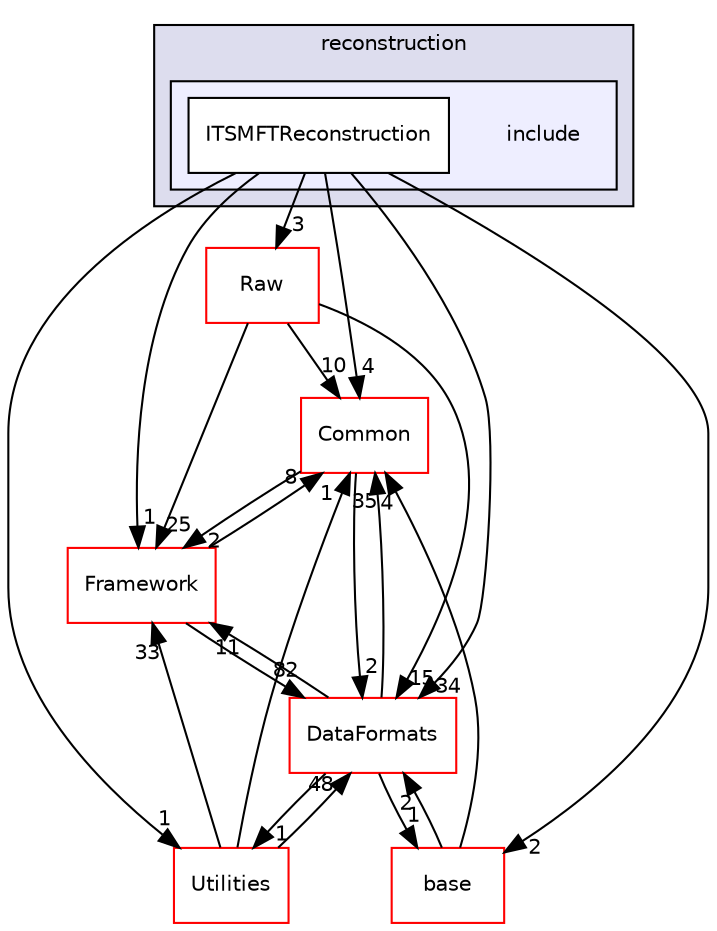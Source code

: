 digraph "/home/travis/build/AliceO2Group/AliceO2/Detectors/ITSMFT/common/reconstruction/include" {
  bgcolor=transparent;
  compound=true
  node [ fontsize="10", fontname="Helvetica"];
  edge [ labelfontsize="10", labelfontname="Helvetica"];
  subgraph clusterdir_2174d8cbbd82d5c404dd04814f845a3a {
    graph [ bgcolor="#ddddee", pencolor="black", label="reconstruction" fontname="Helvetica", fontsize="10", URL="dir_2174d8cbbd82d5c404dd04814f845a3a.html"]
  subgraph clusterdir_5ae603abd45d2d750401429407a7bf9c {
    graph [ bgcolor="#eeeeff", pencolor="black", label="" URL="dir_5ae603abd45d2d750401429407a7bf9c.html"];
    dir_5ae603abd45d2d750401429407a7bf9c [shape=plaintext label="include"];
    dir_c43c53e0c74ce2818e14880b8009424b [shape=box label="ITSMFTReconstruction" color="black" fillcolor="white" style="filled" URL="dir_c43c53e0c74ce2818e14880b8009424b.html"];
  }
  }
  dir_4ab6b4cc6a7edbff49100e9123df213f [shape=box label="Common" color="red" URL="dir_4ab6b4cc6a7edbff49100e9123df213f.html"];
  dir_b05a5fa85f84bfc9013183c9d87f9a36 [shape=box label="Utilities" color="red" URL="dir_b05a5fa85f84bfc9013183c9d87f9a36.html"];
  dir_7c9998090bca7c4aa89c05dd66fe73f5 [shape=box label="base" color="red" URL="dir_7c9998090bca7c4aa89c05dd66fe73f5.html"];
  dir_bcbb2cf9a3d3d83e5515c82071a07177 [shape=box label="Framework" color="red" URL="dir_bcbb2cf9a3d3d83e5515c82071a07177.html"];
  dir_26637d1bd82229bc9ed97f7e706be743 [shape=box label="Raw" color="red" URL="dir_26637d1bd82229bc9ed97f7e706be743.html"];
  dir_2171f7ec022c5423887b07c69b2f5b48 [shape=box label="DataFormats" color="red" URL="dir_2171f7ec022c5423887b07c69b2f5b48.html"];
  dir_4ab6b4cc6a7edbff49100e9123df213f->dir_bcbb2cf9a3d3d83e5515c82071a07177 [headlabel="2", labeldistance=1.5 headhref="dir_000027_000013.html"];
  dir_4ab6b4cc6a7edbff49100e9123df213f->dir_2171f7ec022c5423887b07c69b2f5b48 [headlabel="2", labeldistance=1.5 headhref="dir_000027_000076.html"];
  dir_c43c53e0c74ce2818e14880b8009424b->dir_4ab6b4cc6a7edbff49100e9123df213f [headlabel="4", labeldistance=1.5 headhref="dir_000363_000027.html"];
  dir_c43c53e0c74ce2818e14880b8009424b->dir_b05a5fa85f84bfc9013183c9d87f9a36 [headlabel="1", labeldistance=1.5 headhref="dir_000363_000572.html"];
  dir_c43c53e0c74ce2818e14880b8009424b->dir_7c9998090bca7c4aa89c05dd66fe73f5 [headlabel="2", labeldistance=1.5 headhref="dir_000363_000476.html"];
  dir_c43c53e0c74ce2818e14880b8009424b->dir_bcbb2cf9a3d3d83e5515c82071a07177 [headlabel="1", labeldistance=1.5 headhref="dir_000363_000013.html"];
  dir_c43c53e0c74ce2818e14880b8009424b->dir_26637d1bd82229bc9ed97f7e706be743 [headlabel="3", labeldistance=1.5 headhref="dir_000363_000576.html"];
  dir_c43c53e0c74ce2818e14880b8009424b->dir_2171f7ec022c5423887b07c69b2f5b48 [headlabel="34", labeldistance=1.5 headhref="dir_000363_000076.html"];
  dir_b05a5fa85f84bfc9013183c9d87f9a36->dir_4ab6b4cc6a7edbff49100e9123df213f [headlabel="1", labeldistance=1.5 headhref="dir_000572_000027.html"];
  dir_b05a5fa85f84bfc9013183c9d87f9a36->dir_bcbb2cf9a3d3d83e5515c82071a07177 [headlabel="33", labeldistance=1.5 headhref="dir_000572_000013.html"];
  dir_b05a5fa85f84bfc9013183c9d87f9a36->dir_2171f7ec022c5423887b07c69b2f5b48 [headlabel="48", labeldistance=1.5 headhref="dir_000572_000076.html"];
  dir_7c9998090bca7c4aa89c05dd66fe73f5->dir_4ab6b4cc6a7edbff49100e9123df213f [headlabel="4", labeldistance=1.5 headhref="dir_000476_000027.html"];
  dir_7c9998090bca7c4aa89c05dd66fe73f5->dir_2171f7ec022c5423887b07c69b2f5b48 [headlabel="2", labeldistance=1.5 headhref="dir_000476_000076.html"];
  dir_bcbb2cf9a3d3d83e5515c82071a07177->dir_4ab6b4cc6a7edbff49100e9123df213f [headlabel="8", labeldistance=1.5 headhref="dir_000013_000027.html"];
  dir_bcbb2cf9a3d3d83e5515c82071a07177->dir_2171f7ec022c5423887b07c69b2f5b48 [headlabel="82", labeldistance=1.5 headhref="dir_000013_000076.html"];
  dir_26637d1bd82229bc9ed97f7e706be743->dir_4ab6b4cc6a7edbff49100e9123df213f [headlabel="10", labeldistance=1.5 headhref="dir_000576_000027.html"];
  dir_26637d1bd82229bc9ed97f7e706be743->dir_bcbb2cf9a3d3d83e5515c82071a07177 [headlabel="25", labeldistance=1.5 headhref="dir_000576_000013.html"];
  dir_26637d1bd82229bc9ed97f7e706be743->dir_2171f7ec022c5423887b07c69b2f5b48 [headlabel="15", labeldistance=1.5 headhref="dir_000576_000076.html"];
  dir_2171f7ec022c5423887b07c69b2f5b48->dir_4ab6b4cc6a7edbff49100e9123df213f [headlabel="35", labeldistance=1.5 headhref="dir_000076_000027.html"];
  dir_2171f7ec022c5423887b07c69b2f5b48->dir_b05a5fa85f84bfc9013183c9d87f9a36 [headlabel="1", labeldistance=1.5 headhref="dir_000076_000572.html"];
  dir_2171f7ec022c5423887b07c69b2f5b48->dir_7c9998090bca7c4aa89c05dd66fe73f5 [headlabel="1", labeldistance=1.5 headhref="dir_000076_000476.html"];
  dir_2171f7ec022c5423887b07c69b2f5b48->dir_bcbb2cf9a3d3d83e5515c82071a07177 [headlabel="11", labeldistance=1.5 headhref="dir_000076_000013.html"];
}
